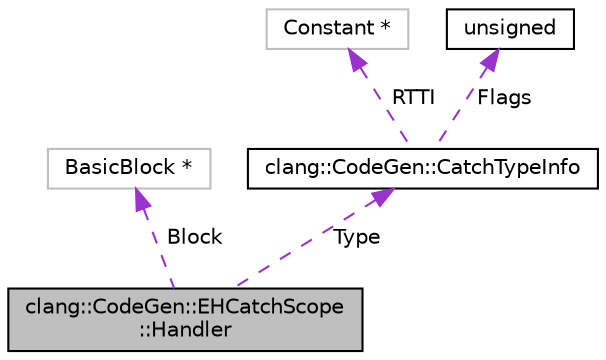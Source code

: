digraph "clang::CodeGen::EHCatchScope::Handler"
{
 // LATEX_PDF_SIZE
  bgcolor="transparent";
  edge [fontname="Helvetica",fontsize="10",labelfontname="Helvetica",labelfontsize="10"];
  node [fontname="Helvetica",fontsize="10",shape=record];
  Node1 [label="clang::CodeGen::EHCatchScope\l::Handler",height=0.2,width=0.4,color="black", fillcolor="grey75", style="filled", fontcolor="black",tooltip=" "];
  Node2 -> Node1 [dir="back",color="darkorchid3",fontsize="10",style="dashed",label=" Block" ,fontname="Helvetica"];
  Node2 [label="BasicBlock *",height=0.2,width=0.4,color="grey75",tooltip=" "];
  Node3 -> Node1 [dir="back",color="darkorchid3",fontsize="10",style="dashed",label=" Type" ,fontname="Helvetica"];
  Node3 [label="clang::CodeGen::CatchTypeInfo",height=0.2,width=0.4,color="black",URL="$structclang_1_1CodeGen_1_1CatchTypeInfo.html",tooltip="The MS C++ ABI needs a pointer to RTTI data plus some flags to describe the type of a catch handler,..."];
  Node4 -> Node3 [dir="back",color="darkorchid3",fontsize="10",style="dashed",label=" RTTI" ,fontname="Helvetica"];
  Node4 [label="Constant *",height=0.2,width=0.4,color="grey75",tooltip=" "];
  Node5 -> Node3 [dir="back",color="darkorchid3",fontsize="10",style="dashed",label=" Flags" ,fontname="Helvetica"];
  Node5 [label="unsigned",height=0.2,width=0.4,color="black",URL="$classunsigned.html",tooltip=" "];
}
